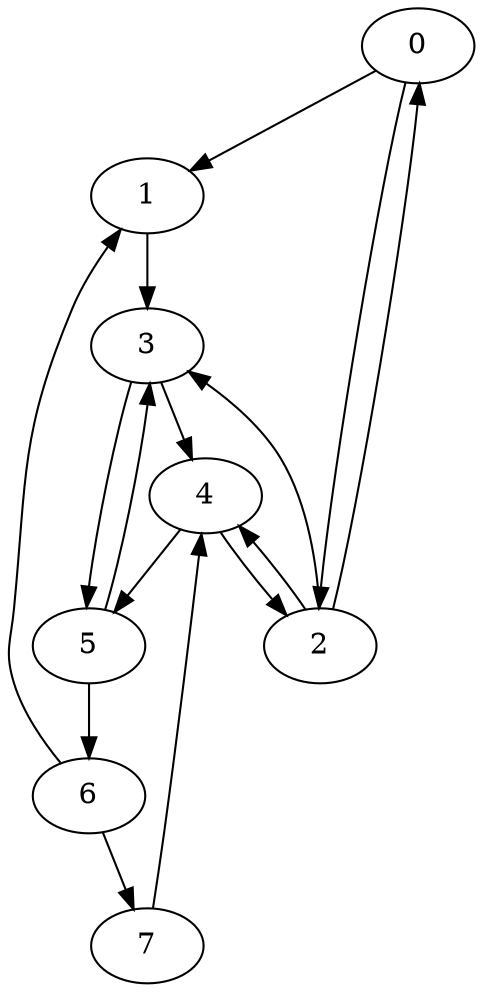 digraph G1 {
0 -> 1;
0 -> 2;
1 -> 3;
2 -> 3;
2 -> 4;
2 -> 0;
3 -> 4;
3 -> 5;
4 -> 2;
4 -> 5;
5 -> 6;
5 -> 3;
6 -> 7;
6 -> 1;
7 -> 4;
}
